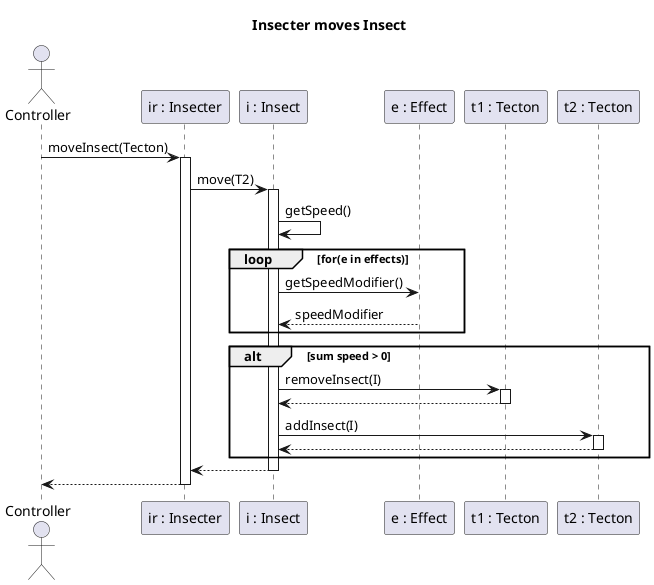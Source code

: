 @startuml moveInsect
title Insecter moves Insect

actor Controller
participant "ir : Insecter" as IR
participant "i : Insect" as I
participant "e : Effect" as E
participant "t1 : Tecton" as T1
participant "t2 : Tecton" as T2

Controller -> IR: moveInsect(Tecton)
activate IR
IR -> I: move(T2)
activate I

I -> I : getSpeed()

loop for(e in effects)
    I -> E : getSpeedModifier()
    I <-- E : speedModifier
end
alt sum speed > 0
    I -> T1: removeInsect(I)
    activate T1
    T1 --> I:
    deactivate T1
    I -> T2: addInsect(I)
    activate T2
    T2 --> I:
    deactivate T2
end
I --> IR

deactivate I

Controller <-- IR
deactivate IR
deactivate IR
@enduml